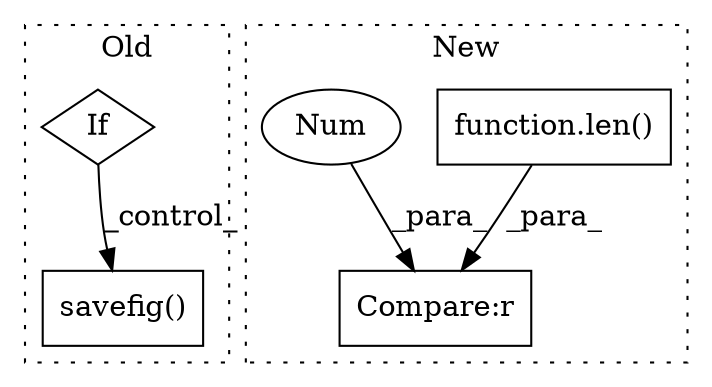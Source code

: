 digraph G {
subgraph cluster0 {
1 [label="savefig()" a="75" s="3745,3761" l="12,1" shape="box"];
3 [label="If" a="96" s="3728" l="3" shape="diamond"];
label = "Old";
style="dotted";
}
subgraph cluster1 {
2 [label="function.len()" a="75" s="2417,2438" l="4,1" shape="box"];
4 [label="Compare:r" a="40" s="2417" l="27" shape="box"];
5 [label="Num" a="76" s="2443" l="1" shape="ellipse"];
label = "New";
style="dotted";
}
2 -> 4 [label="_para_"];
3 -> 1 [label="_control_"];
5 -> 4 [label="_para_"];
}